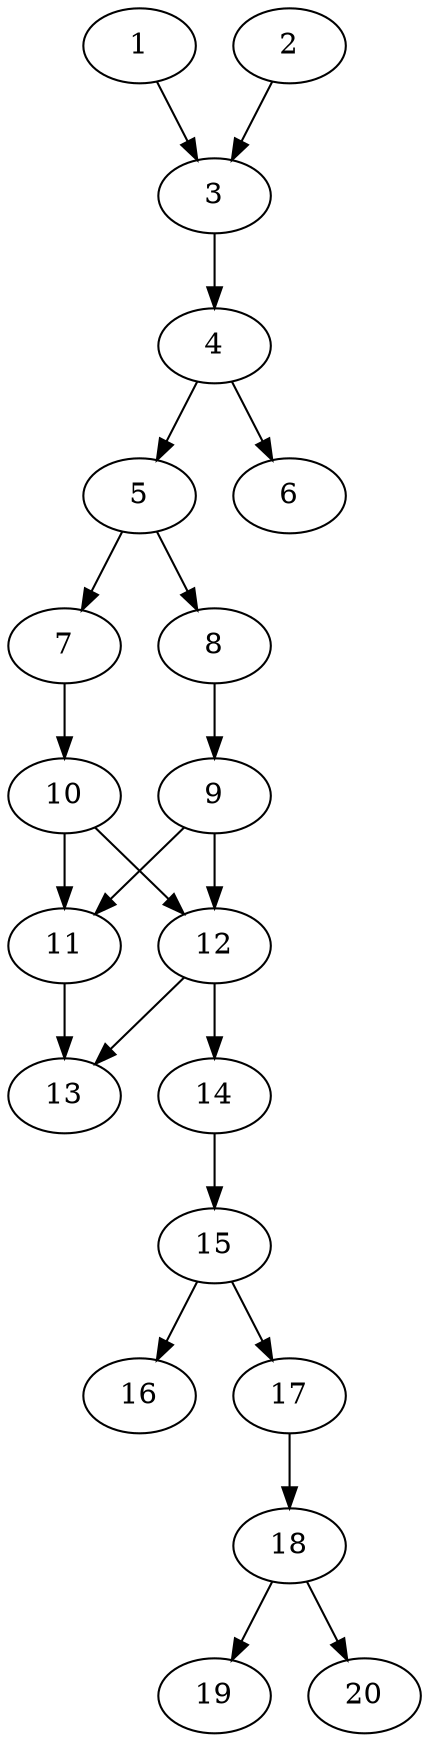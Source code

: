 // DAG automatically generated by daggen at Thu Oct  3 13:58:43 2019
// ./daggen --dot -n 20 --ccr 0.3 --fat 0.3 --regular 0.9 --density 0.6 --mindata 5242880 --maxdata 52428800 
digraph G {
  1 [size="32109227", alpha="0.10", expect_size="9632768"] 
  1 -> 3 [size ="9632768"]
  2 [size="174462293", alpha="0.11", expect_size="52338688"] 
  2 -> 3 [size ="52338688"]
  3 [size="154371413", alpha="0.01", expect_size="46311424"] 
  3 -> 4 [size ="46311424"]
  4 [size="58774187", alpha="0.13", expect_size="17632256"] 
  4 -> 5 [size ="17632256"]
  4 -> 6 [size ="17632256"]
  5 [size="141233493", alpha="0.11", expect_size="42370048"] 
  5 -> 7 [size ="42370048"]
  5 -> 8 [size ="42370048"]
  6 [size="98829653", alpha="0.12", expect_size="29648896"] 
  7 [size="91921067", alpha="0.14", expect_size="27576320"] 
  7 -> 10 [size ="27576320"]
  8 [size="154897067", alpha="0.11", expect_size="46469120"] 
  8 -> 9 [size ="46469120"]
  9 [size="93917867", alpha="0.06", expect_size="28175360"] 
  9 -> 11 [size ="28175360"]
  9 -> 12 [size ="28175360"]
  10 [size="144100693", alpha="0.15", expect_size="43230208"] 
  10 -> 11 [size ="43230208"]
  10 -> 12 [size ="43230208"]
  11 [size="130228907", alpha="0.18", expect_size="39068672"] 
  11 -> 13 [size ="39068672"]
  12 [size="49367040", alpha="0.09", expect_size="14810112"] 
  12 -> 13 [size ="14810112"]
  12 -> 14 [size ="14810112"]
  13 [size="133085867", alpha="0.05", expect_size="39925760"] 
  14 [size="143267840", alpha="0.20", expect_size="42980352"] 
  14 -> 15 [size ="42980352"]
  15 [size="92006400", alpha="0.16", expect_size="27601920"] 
  15 -> 16 [size ="27601920"]
  15 -> 17 [size ="27601920"]
  16 [size="17974613", alpha="0.13", expect_size="5392384"] 
  17 [size="114810880", alpha="0.05", expect_size="34443264"] 
  17 -> 18 [size ="34443264"]
  18 [size="71294293", alpha="0.14", expect_size="21388288"] 
  18 -> 19 [size ="21388288"]
  18 -> 20 [size ="21388288"]
  19 [size="161024000", alpha="0.15", expect_size="48307200"] 
  20 [size="54094507", alpha="0.10", expect_size="16228352"] 
}
